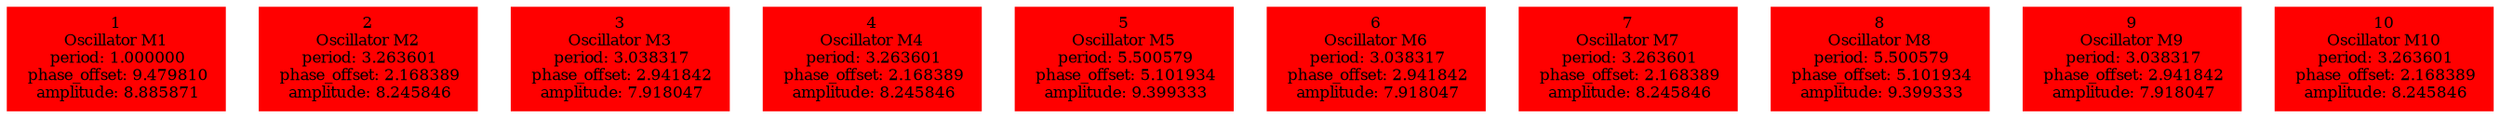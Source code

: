  digraph g{ forcelabels=true;
1 [label=<1<BR />Oscillator M1<BR /> period: 1.000000<BR /> phase_offset: 9.479810<BR /> amplitude: 8.885871>, shape=box,color=red,style=filled,fontsize=8];2 [label=<2<BR />Oscillator M2<BR /> period: 3.263601<BR /> phase_offset: 2.168389<BR /> amplitude: 8.245846>, shape=box,color=red,style=filled,fontsize=8];3 [label=<3<BR />Oscillator M3<BR /> period: 3.038317<BR /> phase_offset: 2.941842<BR /> amplitude: 7.918047>, shape=box,color=red,style=filled,fontsize=8];4 [label=<4<BR />Oscillator M4<BR /> period: 3.263601<BR /> phase_offset: 2.168389<BR /> amplitude: 8.245846>, shape=box,color=red,style=filled,fontsize=8];5 [label=<5<BR />Oscillator M5<BR /> period: 5.500579<BR /> phase_offset: 5.101934<BR /> amplitude: 9.399333>, shape=box,color=red,style=filled,fontsize=8];6 [label=<6<BR />Oscillator M6<BR /> period: 3.038317<BR /> phase_offset: 2.941842<BR /> amplitude: 7.918047>, shape=box,color=red,style=filled,fontsize=8];7 [label=<7<BR />Oscillator M7<BR /> period: 3.263601<BR /> phase_offset: 2.168389<BR /> amplitude: 8.245846>, shape=box,color=red,style=filled,fontsize=8];8 [label=<8<BR />Oscillator M8<BR /> period: 5.500579<BR /> phase_offset: 5.101934<BR /> amplitude: 9.399333>, shape=box,color=red,style=filled,fontsize=8];9 [label=<9<BR />Oscillator M9<BR /> period: 3.038317<BR /> phase_offset: 2.941842<BR /> amplitude: 7.918047>, shape=box,color=red,style=filled,fontsize=8];10 [label=<10<BR />Oscillator M10<BR /> period: 3.263601<BR /> phase_offset: 2.168389<BR /> amplitude: 8.245846>, shape=box,color=red,style=filled,fontsize=8]; }
